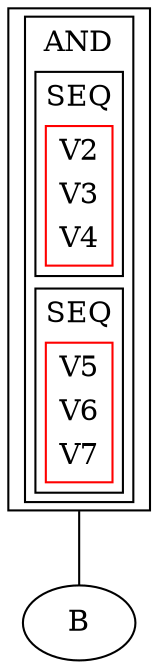 graph {
    // Define node with nested box and label
    A [shape=box, label=<
        <TABLE CELLBORDER="0">
            <TR><TD>AND</TD></TR>
            <TR><TD>
                <TABLE CELLBORDER="0">
                    <TR><TD color="red">SEQ</TD></TR>
                    <TR><TD color="red"><TABLE CELLBORDER="0">
                    <TR><TD color="red">V2</TD></TR>
                    <TR><TD color="red">V3</TD></TR>
                    <TR><TD color="red">V4</TD></TR>
                    
                </TABLE></TD></TR>
                </TABLE>
            </TD></TR>
            <TR><TD>
                <TABLE CELLBORDER="0">
                    <TR><TD color="red">SEQ</TD></TR>
                    <TR><TD color="red"><TABLE CELLBORDER="0">
                    <TR><TD color="red">V5</TD></TR>
                    <TR><TD color="red">V6</TD></TR>
                    <TR><TD color="red">V7</TD></TR>
                    
                </TABLE></TD></TR>
                </TABLE>
            </TD></TR>
        </TABLE>
    >]
    
    // Define edges between nodes
    A -- B
}